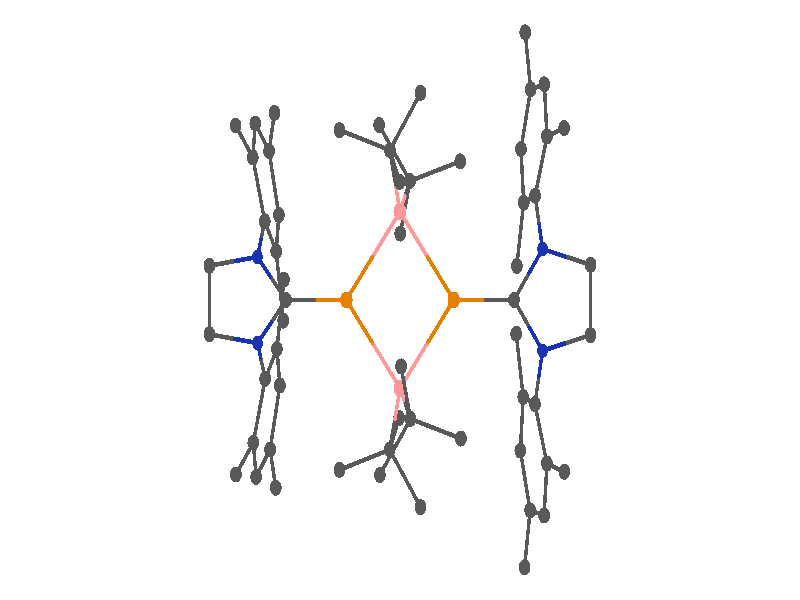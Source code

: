 // 
// Molecular graphics export from VMD 1.9.1
// http://www.ks.uiuc.edu/Research/vmd/
// Requires POV-Ray 3.5 or later
// 
// POV 3.x input script : E:/Users/Kevin Reiter/Documents/GitHub/promotion/daten/cvh/3.pov 
// try povray +W1920 +H1057 -IE:/Users/Kevin Reiter/Documents/GitHub/promotion/daten/cvh/3.pov -OE:/Users/Kevin Reiter/Documents/GitHub/promotion/daten/cvh/3.pov.tga +P +X +A +FT +C
#if (version < 3.5) 
#error "VMD POV3DisplayDevice has been compiled for POV-Ray 3.5 or above.\nPlease upgrade POV-Ray or recompile VMD."
#end 
#declare VMD_clip_on=array[3] {0, 0, 0};
#declare VMD_clip=array[3];
#declare VMD_scaledclip=array[3];
#declare VMD_line_width=0.0020;
#macro VMDC ( C1 )
  texture { pigment { rgbt C1 }}
#end
#macro VMD_point (P1, R1, C1)
  #local T = texture { finish { ambient 1.0 diffuse 0.0 phong 0.0 specular 0.0 } pigment { C1 } }
  #if(VMD_clip_on[2])
  intersection {
    sphere {P1, R1 texture {T} #if(VMD_clip_on[1]) clipped_by {VMD_clip[1]} #end no_shadow}
    VMD_clip[2]
  }
  #else
  sphere {P1, R1 texture {T} #if(VMD_clip_on[1]) clipped_by {VMD_clip[1]} #end no_shadow}
  #end
#end
#macro VMD_line (P1, P2, C1)
  #local T = texture { finish { ambient 1.0 diffuse 0.0 phong 0.0 specular 0.0 } pigment { C1 } }
  #if(VMD_clip_on[2])
  intersection {
    cylinder {P1, P2, VMD_line_width texture {T} #if(VMD_clip_on[1]) clipped_by {VMD_clip[1]} #end no_shadow}
    VMD_clip[2]
  }
  #else
  cylinder {P1, P2, VMD_line_width texture {T} #if(VMD_clip_on[1]) clipped_by {VMD_clip[1]} #end no_shadow}
  #end
#end
#macro VMD_sphere (P1, R1, C1)
  #local T = texture { pigment { C1 } }
  #if(VMD_clip_on[2])
  intersection {
    sphere {P1, R1 texture {T} #if(VMD_clip_on[1]) clipped_by {VMD_clip[1]} #end no_shadow}
    VMD_clip[2]
  }
  #else
  sphere {P1, R1 texture {T} #if(VMD_clip_on[1]) clipped_by {VMD_clip[1]} #end no_shadow}
  #end
#end
#macro VMD_cylinder (P1, P2, R1, C1, O1)
  #local T = texture { pigment { C1 } }
  #if(VMD_clip_on[2])
  intersection {
    cylinder {P1, P2, R1 #if(O1) open #end texture {T} #if(VMD_clip_on[1]) clipped_by {VMD_clip[1]} #end no_shadow}
    VMD_clip[2]
  }
  #else
  cylinder {P1, P2, R1 #if(O1) open #end texture {T} #if(VMD_clip_on[1]) clipped_by {VMD_clip[1]} #end no_shadow}
  #end
#end
#macro VMD_cone (P1, P2, R1, C1)
  #local T = texture { pigment { C1 } }
  #if(VMD_clip_on[2])
  intersection {
    cone {P1, R1, P2, VMD_line_width texture {T} #if(VMD_clip_on[1]) clipped_by {VMD_clip[1]} #end no_shadow}
    VMD_clip[2]
  }
  #else
  cone {P1, R1, P2, VMD_line_width texture {T} #if(VMD_clip_on[1]) clipped_by {VMD_clip[1]} #end no_shadow}
  #end
#end
#macro VMD_triangle (P1, P2, P3, N1, N2, N3, C1)
  #local T = texture { pigment { C1 } }
  smooth_triangle {P1, N1, P2, N2, P3, N3 texture {T} #if(VMD_clip_on[1]) clipped_by {VMD_clip[1]} #end no_shadow}
#end
#macro VMD_tricolor (P1, P2, P3, N1, N2, N3, C1, C2, C3)
  #local NX = P2-P1;
  #local NY = P3-P1;
  #local NZ = vcross(NX, NY);
  #local T = texture { pigment {
    average pigment_map {
      [1 gradient x color_map {[0 rgb 0] [1 C2*3]}]
      [1 gradient y color_map {[0 rgb 0] [1 C3*3]}]
      [1 gradient z color_map {[0 rgb 0] [1 C1*3]}]
    }
    matrix <1.01,0,1,0,1.01,1,0,0,1,-.002,-.002,-1>
    matrix <NX.x,NX.y,NX.z,NY.x,NY.y,NY.z,NZ.x,NZ.y,NZ.z,P1.x,P1.y,P1.z>
  } }
  smooth_triangle {P1, N1, P2, N2, P3, N3 texture {T} #if(VMD_clip_on[1]) clipped_by {VMD_clip[1]} #end no_shadow}
#end
camera {
  orthographic
  location <0.0000, 0.0000, -2.0000>
  look_at <0.0000, 0.0000, 2.0000>
  up <0.0000, 3.0000, 0.0000>
  right <5.4494, 0.0000, 0.0000>
}
light_source { 
  <-0.1000, 0.1000, -1.0000> 
  color rgb<1.000, 1.000, 1.000> 
  parallel 
  point_at <0.0, 0.0, 0.0> 
}
light_source { 
  <1.0000, 2.0000, -0.5000> 
  color rgb<1.000, 1.000, 1.000> 
  parallel 
  point_at <0.0, 0.0, 0.0> 
}
background {
  color rgb<1.000, 1.000, 1.000>
}
#default { texture {
 finish { ambient 0.000 diffuse 0.650 phong 0.1 phong_size 40.000 specular 0.500 }
} }
#declare VMD_line_width=0.0020;
// MoleculeID: 1 ReprID: 0 Beginning CPK
// MoleculeID: 1 ReprID: 0 Beginning VDW
VMD_sphere(<-0.0005,0.4417,0.0837>,0.0250,rgbt<1.000,0.600,0.600,0.000>)
VMD_sphere(<-0.3655,0.0001,-0.0022>,0.0421,rgbt<0.900,0.500,0.000,0.000>)
VMD_sphere(<0.3657,0.0002,0.0015>,0.0421,rgbt<0.900,0.500,0.000,0.000>)
VMD_sphere(<0.0678,0.5948,0.5325>,0.0398,rgbt<0.350,0.350,0.350,0.000>)
VMD_sphere(<-0.0693,0.7492,-0.2772>,0.0398,rgbt<0.350,0.350,0.350,0.000>)
VMD_sphere(<0.0006,-0.4414,-0.0841>,0.0250,rgbt<1.000,0.600,0.600,0.000>)
VMD_sphere(<-0.7760,-0.0001,-0.0032>,0.0398,rgbt<0.350,0.350,0.350,0.000>)
VMD_sphere(<0.7762,0.0003,0.0026>,0.0398,rgbt<0.350,0.350,0.350,0.000>)
VMD_sphere(<0.4103,0.6931,0.5590>,0.0398,rgbt<0.350,0.350,0.350,0.000>)
VMD_sphere(<-0.1425,0.8753,0.6027>,0.0398,rgbt<0.350,0.350,0.350,0.000>)
VMD_sphere(<0.0018,0.3322,0.7652>,0.0398,rgbt<0.350,0.350,0.350,0.000>)
VMD_sphere(<0.1404,1.0362,-0.2387>,0.0398,rgbt<0.350,0.350,0.350,0.000>)
VMD_sphere(<-0.0029,0.5911,-0.5903>,0.0398,rgbt<0.350,0.350,0.350,0.000>)
VMD_sphere(<-0.4121,0.8496,-0.2656>,0.0398,rgbt<0.350,0.350,0.350,0.000>)
VMD_sphere(<0.0721,-0.5946,-0.5324>,0.0398,rgbt<0.350,0.350,0.350,0.000>)
VMD_sphere(<-0.0703,-0.7486,0.2766>,0.0398,rgbt<0.350,0.350,0.350,0.000>)
VMD_sphere(<-0.9713,0.2156,0.1421>,0.0362,rgbt<0.100,0.200,0.700,0.000>)
VMD_sphere(<-0.9703,-0.2158,-0.1498>,0.0362,rgbt<0.100,0.200,0.700,0.000>)
VMD_sphere(<0.9710,0.2544,-0.0540>,0.0362,rgbt<0.100,0.200,0.700,0.000>)
VMD_sphere(<0.9708,-0.2537,0.0603>,0.0362,rgbt<0.100,0.200,0.700,0.000>)
VMD_sphere(<0.0074,-0.3321,-0.7656>,0.0398,rgbt<0.350,0.350,0.350,0.000>)
VMD_sphere(<0.4147,-0.6929,-0.5567>,0.0398,rgbt<0.350,0.350,0.350,0.000>)
VMD_sphere(<-0.1378,-0.8751,-0.6038>,0.0398,rgbt<0.350,0.350,0.350,0.000>)
VMD_sphere(<-0.4128,-0.8496,0.2632>,0.0398,rgbt<0.350,0.350,0.350,0.000>)
VMD_sphere(<0.1401,-1.0354,0.2399>,0.0398,rgbt<0.350,0.350,0.350,0.000>)
VMD_sphere(<-0.0059,-0.5900,0.5899>,0.0398,rgbt<0.350,0.350,0.350,0.000>)
VMD_sphere(<-0.9213,0.3934,0.4195>,0.0398,rgbt<0.350,0.350,0.350,0.000>)
VMD_sphere(<-1.2983,0.1712,0.0396>,0.0398,rgbt<0.350,0.350,0.350,0.000>)
VMD_sphere(<-0.9181,-0.3945,-0.4262>,0.0398,rgbt<0.350,0.350,0.350,0.000>)
VMD_sphere(<-1.2980,-0.1713,-0.0498>,0.0398,rgbt<0.350,0.350,0.350,0.000>)
VMD_sphere(<0.9204,0.5217,-0.2466>,0.0398,rgbt<0.350,0.350,0.350,0.000>)
VMD_sphere(<1.2982,0.1762,0.0249>,0.0398,rgbt<0.350,0.350,0.350,0.000>)
VMD_sphere(<0.9192,-0.5207,0.2530>,0.0398,rgbt<0.350,0.350,0.350,0.000>)
VMD_sphere(<1.2984,-0.1754,-0.0168>,0.0398,rgbt<0.350,0.350,0.350,0.000>)
VMD_sphere(<-0.8434,0.2434,0.7035>,0.0398,rgbt<0.350,0.350,0.350,0.000>)
VMD_sphere(<-1.0028,0.7132,0.4165>,0.0398,rgbt<0.350,0.350,0.350,0.000>)
VMD_sphere(<-0.9993,-0.7143,-0.4228>,0.0398,rgbt<0.350,0.350,0.350,0.000>)
VMD_sphere(<-0.8383,-0.2453,-0.7101>,0.0398,rgbt<0.350,0.350,0.350,0.000>)
VMD_sphere(<1.0010,0.8182,-0.1262>,0.0398,rgbt<0.350,0.350,0.350,0.000>)
VMD_sphere(<0.8427,0.4863,-0.5658>,0.0398,rgbt<0.350,0.350,0.350,0.000>)
VMD_sphere(<0.8395,-0.4850,0.5717>,0.0398,rgbt<0.350,0.350,0.350,0.000>)
VMD_sphere(<1.0008,-0.8173,0.1335>,0.0398,rgbt<0.350,0.350,0.350,0.000>)
VMD_sphere(<-0.8253,0.4245,0.9752>,0.0398,rgbt<0.350,0.350,0.350,0.000>)
VMD_sphere(<-0.7954,-0.1035,0.7217>,0.0398,rgbt<0.350,0.350,0.350,0.000>)
VMD_sphere(<-0.9855,0.8825,0.6960>,0.0398,rgbt<0.350,0.350,0.350,0.000>)
VMD_sphere(<-1.1197,0.8723,0.1253>,0.0398,rgbt<0.350,0.350,0.350,0.000>)
VMD_sphere(<-0.9800,-0.8844,-0.7017>,0.0398,rgbt<0.350,0.350,0.350,0.000>)
VMD_sphere(<-1.1181,-0.8726,-0.1319>,0.0398,rgbt<0.350,0.350,0.350,0.000>)
VMD_sphere(<-0.8183,-0.4271,-0.9811>,0.0398,rgbt<0.350,0.350,0.350,0.000>)
VMD_sphere(<-0.7906,0.1017,-0.7291>,0.0398,rgbt<0.350,0.350,0.350,0.000>)
VMD_sphere(<1.1176,0.8594,0.2031>,0.0398,rgbt<0.350,0.350,0.350,0.000>)
VMD_sphere(<0.9831,1.0783,-0.3239>,0.0398,rgbt<0.350,0.350,0.350,0.000>)
VMD_sphere(<0.7955,0.1702,-0.7103>,0.0398,rgbt<0.350,0.350,0.350,0.000>)
VMD_sphere(<0.8240,0.7545,-0.7520>,0.0398,rgbt<0.350,0.350,0.350,0.000>)
VMD_sphere(<0.7912,-0.1688,0.7155>,0.0398,rgbt<0.350,0.350,0.350,0.000>)
VMD_sphere(<0.8197,-0.7529,0.7581>,0.0398,rgbt<0.350,0.350,0.350,0.000>)
VMD_sphere(<1.1194,-0.8589,-0.1950>,0.0398,rgbt<0.350,0.350,0.350,0.000>)
VMD_sphere(<0.9818,-1.0772,0.3315>,0.0398,rgbt<0.350,0.350,0.350,0.000>)
VMD_sphere(<-0.8919,0.7446,0.9770>,0.0398,rgbt<0.350,0.350,0.350,0.000>)
VMD_sphere(<-0.8847,-0.7473,-0.9825>,0.0398,rgbt<0.350,0.350,0.350,0.000>)
VMD_sphere(<0.8897,1.0531,-0.6360>,0.0398,rgbt<0.350,0.350,0.350,0.000>)
VMD_sphere(<0.8864,-1.0517,0.6429>,0.0398,rgbt<0.350,0.350,0.350,0.000>)
VMD_sphere(<-0.8557,0.9354,1.2702>,0.0398,rgbt<0.350,0.350,0.350,0.000>)
VMD_sphere(<-0.8464,-0.9390,-1.2748>,0.0398,rgbt<0.350,0.350,0.350,0.000>)
VMD_sphere(<0.8528,1.3382,-0.8386>,0.0398,rgbt<0.350,0.350,0.350,0.000>)
VMD_sphere(<0.8484,-1.3365,0.8456>,0.0398,rgbt<0.350,0.350,0.350,0.000>)
VMD_cylinder(<-0.000503727,0.441728,0.0837237>,<-0.183011,0.22092,0.0407605>0.0117,rgbt<1.000,0.600,0.600,0.000>,1)
VMD_cylinder(<-0.000503727,0.441728,0.0837237>,<0.182575,0.220989,0.0426126>0.0117,rgbt<1.000,0.600,0.600,0.000>,1)
VMD_cylinder(<-0.000503727,0.441728,0.0837237>,<-0.0349262,0.595448,-0.0967209>0.0117,rgbt<1.000,0.600,0.600,0.000>,1)
VMD_cylinder(<-0.000503727,0.441728,0.0837237>,<0.033672,0.51825,0.308121>0.0117,rgbt<1.000,0.600,0.600,0.000>,1)
VMD_cylinder(<-0.365518,0.0001124,-0.00220276>,<-0.570776,2.12784e-006,-0.00269971>0.0117,rgbt<0.900,0.500,0.000,0.000>,1)
VMD_cylinder(<-0.365518,0.0001124,-0.00220276>,<-0.183011,0.22092,0.0407605>0.0117,rgbt<0.900,0.500,0.000,0.000>,1)
VMD_cylinder(<-0.365518,0.0001124,-0.00220276>,<-0.182467,-0.22066,-0.0431627>0.0117,rgbt<0.900,0.500,0.000,0.000>,1)
VMD_cylinder(<0.365654,0.000249242,0.00150154>,<0.570916,0.000295081,0.00203904>0.0117,rgbt<0.900,0.500,0.000,0.000>,1)
VMD_cylinder(<0.365654,0.000249242,0.00150154>,<0.182575,0.220989,0.0426126>0.0117,rgbt<0.900,0.500,0.000,0.000>,1)
VMD_cylinder(<0.365654,0.000249242,0.00150154>,<0.183119,-0.220592,-0.0413105>0.0117,rgbt<0.900,0.500,0.000,0.000>,1)
VMD_cylinder(<0.0678478,0.594773,0.532517>,<0.0348114,0.463494,0.64886>0.0117,rgbt<0.350,0.350,0.350,0.000>,1)
VMD_cylinder(<0.0678478,0.594773,0.532517>,<0.239094,0.643946,0.545748>0.0117,rgbt<0.350,0.350,0.350,0.000>,1)
VMD_cylinder(<0.0678478,0.594773,0.532517>,<-0.0373191,0.735033,0.567627>0.0117,rgbt<0.350,0.350,0.350,0.000>,1)
VMD_cylinder(<0.0678478,0.594773,0.532517>,<0.033672,0.51825,0.308121>0.0117,rgbt<0.350,0.350,0.350,0.000>,1)
VMD_cylinder(<-0.0693486,0.749169,-0.277166>,<-0.240705,0.7994,-0.271381>0.0117,rgbt<0.350,0.350,0.350,0.000>,1)
VMD_cylinder(<-0.0693486,0.749169,-0.277166>,<0.0355407,0.892679,-0.257955>0.0117,rgbt<0.350,0.350,0.350,0.000>,1)
VMD_cylinder(<-0.0693486,0.749169,-0.277166>,<-0.0361143,0.670155,-0.433728>0.0117,rgbt<0.350,0.350,0.350,0.000>,1)
VMD_cylinder(<-0.0693486,0.749169,-0.277166>,<-0.0349262,0.595448,-0.0967209>0.0117,rgbt<0.350,0.350,0.350,0.000>,1)
VMD_cylinder(<0.000584838,-0.441433,-0.0841226>,<-0.182467,-0.22066,-0.0431627>0.0117,rgbt<1.000,0.600,0.600,0.000>,1)
VMD_cylinder(<0.000584838,-0.441433,-0.0841226>,<0.183119,-0.220592,-0.0413105>0.0117,rgbt<1.000,0.600,0.600,0.000>,1)
VMD_cylinder(<0.000584838,-0.441433,-0.0841226>,<-0.0348693,-0.595006,0.0962523>0.0117,rgbt<1.000,0.600,0.600,0.000>,1)
VMD_cylinder(<0.000584838,-0.441433,-0.0841226>,<0.0363364,-0.517992,-0.308262>0.0117,rgbt<1.000,0.600,0.600,0.000>,1)
VMD_cylinder(<-0.776033,-0.000108152,-0.00319666>,<-0.873668,0.107727,0.0694458>0.0117,rgbt<0.350,0.350,0.350,0.000>,1)
VMD_cylinder(<-0.776033,-0.000108152,-0.00319666>,<-0.873157,-0.107939,-0.0764933>0.0117,rgbt<0.350,0.350,0.350,0.000>,1)
VMD_cylinder(<-0.776033,-0.000108152,-0.00319666>,<-0.570776,2.12784e-006,-0.00269971>0.0117,rgbt<0.350,0.350,0.350,0.000>,1)
VMD_cylinder(<0.776179,0.000340921,0.00257655>,<0.570916,0.000295081,0.00203904>0.0117,rgbt<0.350,0.350,0.350,0.000>,1)
VMD_cylinder(<0.776179,0.000340921,0.00257655>,<0.873497,-0.126675,0.0314348>0.0117,rgbt<0.350,0.350,0.350,0.000>,1)
VMD_cylinder(<0.776179,0.000340921,0.00257655>,<0.873612,0.127384,-0.0256938>0.0117,rgbt<0.350,0.350,0.350,0.000>,1)
VMD_cylinder(<0.41034,0.693119,0.55898>,<0.239094,0.643946,0.545748>0.0117,rgbt<0.350,0.350,0.350,0.000>,1)
VMD_cylinder(<-0.142486,0.875293,0.602737>,<-0.0373191,0.735033,0.567627>0.0117,rgbt<0.350,0.350,0.350,0.000>,1)
VMD_cylinder(<0.00177505,0.332215,0.765203>,<0.0348114,0.463494,0.64886>0.0117,rgbt<0.350,0.350,0.350,0.000>,1)
VMD_cylinder(<0.14043,1.03619,-0.238745>,<0.0355407,0.892679,-0.257955>0.0117,rgbt<0.350,0.350,0.350,0.000>,1)
VMD_cylinder(<-0.00287998,0.591141,-0.590291>,<-0.0361143,0.670155,-0.433728>0.0117,rgbt<0.350,0.350,0.350,0.000>,1)
VMD_cylinder(<-0.41206,0.849632,-0.265597>,<-0.240705,0.7994,-0.271381>0.0117,rgbt<0.350,0.350,0.350,0.000>,1)
VMD_cylinder(<0.0720879,-0.594551,-0.532401>,<-0.032854,-0.734829,-0.568096>0.0117,rgbt<0.350,0.350,0.350,0.000>,1)
VMD_cylinder(<0.0720879,-0.594551,-0.532401>,<0.0397268,-0.463339,-0.649011>0.0117,rgbt<0.350,0.350,0.350,0.000>,1)
VMD_cylinder(<0.0720879,-0.594551,-0.532401>,<0.243415,-0.64372,-0.54456>0.0117,rgbt<0.350,0.350,0.350,0.000>,1)
VMD_cylinder(<0.0720879,-0.594551,-0.532401>,<0.0363364,-0.517992,-0.308262>0.0117,rgbt<0.350,0.350,0.350,0.000>,1)
VMD_cylinder(<-0.0703234,-0.748579,0.276627>,<-0.241549,-0.799109,0.269926>0.0117,rgbt<0.350,0.350,0.350,0.000>,1)
VMD_cylinder(<-0.0703234,-0.748579,0.276627>,<0.0348799,-0.891969,0.258264>0.0117,rgbt<0.350,0.350,0.350,0.000>,1)
VMD_cylinder(<-0.0703234,-0.748579,0.276627>,<-0.0381075,-0.669285,0.433264>0.0117,rgbt<0.350,0.350,0.350,0.000>,1)
VMD_cylinder(<-0.0703234,-0.748579,0.276627>,<-0.0348693,-0.595006,0.0962523>0.0117,rgbt<0.350,0.350,0.350,0.000>,1)
VMD_cylinder(<-0.971304,0.215561,0.142088>,<-0.873668,0.107727,0.0694458>0.0117,rgbt<0.100,0.200,0.700,0.000>,1)
VMD_cylinder(<-0.971304,0.215561,0.142088>,<-0.946321,0.304478,0.280791>0.0117,rgbt<0.100,0.200,0.700,0.000>,1)
VMD_cylinder(<-0.971304,0.215561,0.142088>,<-1.13481,0.193394,0.0908377>0.0117,rgbt<0.100,0.200,0.700,0.000>,1)
VMD_cylinder(<-0.97028,-0.21577,-0.14979>,<-1.13416,-0.193554,-0.0998031>0.0117,rgbt<0.100,0.200,0.700,0.000>,1)
VMD_cylinder(<-0.97028,-0.21577,-0.14979>,<-0.873157,-0.107939,-0.0764933>0.0117,rgbt<0.100,0.200,0.700,0.000>,1)
VMD_cylinder(<-0.97028,-0.21577,-0.14979>,<-0.944204,-0.305111,-0.288017>0.0117,rgbt<0.100,0.200,0.700,0.000>,1)
VMD_cylinder(<0.971045,0.254427,-0.0539641>,<0.945713,0.388047,-0.150271>0.0117,rgbt<0.100,0.200,0.700,0.000>,1)
VMD_cylinder(<0.971045,0.254427,-0.0539641>,<0.873612,0.127384,-0.0256938>0.0117,rgbt<0.100,0.200,0.700,0.000>,1)
VMD_cylinder(<0.971045,0.254427,-0.0539641>,<1.13465,0.215316,-0.0145274>0.0117,rgbt<0.100,0.200,0.700,0.000>,1)
VMD_cylinder(<0.970815,-0.253691,0.060293>,<0.873497,-0.126675,0.0314348>0.0117,rgbt<0.100,0.200,0.700,0.000>,1)
VMD_cylinder(<0.970815,-0.253691,0.060293>,<1.13461,-0.214529,0.0217228>0.0117,rgbt<0.100,0.200,0.700,0.000>,1)
VMD_cylinder(<0.970815,-0.253691,0.060293>,<0.945019,-0.387183,0.156651>0.0117,rgbt<0.100,0.200,0.700,0.000>,1)
VMD_cylinder(<0.00736562,-0.332128,-0.76562>,<0.0397268,-0.463339,-0.649011>0.0117,rgbt<0.350,0.350,0.350,0.000>,1)
VMD_cylinder(<0.414742,-0.69289,-0.556718>,<0.243415,-0.64372,-0.54456>0.0117,rgbt<0.350,0.350,0.350,0.000>,1)
VMD_cylinder(<-0.137796,-0.875108,-0.603792>,<-0.032854,-0.734829,-0.568096>0.0117,rgbt<0.350,0.350,0.350,0.000>,1)
VMD_cylinder(<-0.412775,-0.849639,0.263226>,<-0.241549,-0.799109,0.269926>0.0117,rgbt<0.350,0.350,0.350,0.000>,1)
VMD_cylinder(<0.140083,-1.03536,0.239901>,<0.0348799,-0.891969,0.258264>0.0117,rgbt<0.350,0.350,0.350,0.000>,1)
VMD_cylinder(<-0.00589172,-0.58999,0.589901>,<-0.0381075,-0.669285,0.433264>0.0117,rgbt<0.350,0.350,0.350,0.000>,1)
VMD_cylinder(<-0.921337,0.393395,0.419494>,<-0.882362,0.318408,0.561484>0.0117,rgbt<0.350,0.350,0.350,0.000>,1)
VMD_cylinder(<-0.921337,0.393395,0.419494>,<-0.962068,0.5533,0.417989>0.0117,rgbt<0.350,0.350,0.350,0.000>,1)
VMD_cylinder(<-0.921337,0.393395,0.419494>,<-0.946321,0.304478,0.280791>0.0117,rgbt<0.350,0.350,0.350,0.000>,1)
VMD_cylinder(<-1.29832,0.171226,0.0395872>,<-1.29818,-5.53079e-005,-0.00511451>0.0117,rgbt<0.350,0.350,0.350,0.000>,1)
VMD_cylinder(<-1.29832,0.171226,0.0395872>,<-1.13481,0.193394,0.0908377>0.0117,rgbt<0.350,0.350,0.350,0.000>,1)
VMD_cylinder(<-0.918127,-0.394451,-0.426244>,<-0.958727,-0.554383,-0.42452>0.0117,rgbt<0.350,0.350,0.350,0.000>,1)
VMD_cylinder(<-0.918127,-0.394451,-0.426244>,<-0.878228,-0.319859,-0.568187>0.0117,rgbt<0.350,0.350,0.350,0.000>,1)
VMD_cylinder(<-0.918127,-0.394451,-0.426244>,<-0.944204,-0.305111,-0.288017>0.0117,rgbt<0.350,0.350,0.350,0.000>,1)
VMD_cylinder(<-1.29804,-0.171337,-0.0498161>,<-1.29818,-5.53079e-005,-0.00511451>0.0117,rgbt<0.350,0.350,0.350,0.000>,1)
VMD_cylinder(<-1.29804,-0.171337,-0.0498161>,<-1.13416,-0.193554,-0.0998031>0.0117,rgbt<0.350,0.350,0.350,0.000>,1)
VMD_cylinder(<0.920381,0.521667,-0.246578>,<0.945713,0.388047,-0.150271>0.0117,rgbt<0.350,0.350,0.350,0.000>,1)
VMD_cylinder(<0.920381,0.521667,-0.246578>,<0.960678,0.669929,-0.186385>0.0117,rgbt<0.350,0.350,0.350,0.000>,1)
VMD_cylinder(<0.920381,0.521667,-0.246578>,<0.881519,0.504007,-0.406204>0.0117,rgbt<0.350,0.350,0.350,0.000>,1)
VMD_cylinder(<1.29825,0.176205,0.0249092>,<1.29833,0.000418531,0.00403088>0.0117,rgbt<0.350,0.350,0.350,0.000>,1)
VMD_cylinder(<1.29825,0.176205,0.0249092>,<1.13465,0.215316,-0.0145274>0.0117,rgbt<0.350,0.350,0.350,0.000>,1)
VMD_cylinder(<0.919223,-0.520675,0.253008>,<0.879339,-0.502832,0.412363>0.0117,rgbt<0.350,0.350,0.350,0.000>,1)
VMD_cylinder(<0.919223,-0.520675,0.253008>,<0.945019,-0.387183,0.156651>0.0117,rgbt<0.350,0.350,0.350,0.000>,1)
VMD_cylinder(<0.919223,-0.520675,0.253008>,<0.960006,-0.668993,0.193275>0.0117,rgbt<0.350,0.350,0.350,0.000>,1)
VMD_cylinder(<1.29841,-0.175368,-0.0168475>,<1.13461,-0.214529,0.0217228>0.0117,rgbt<0.350,0.350,0.350,0.000>,1)
VMD_cylinder(<1.29841,-0.175368,-0.0168475>,<1.29833,0.000418531,0.00403088>0.0117,rgbt<0.350,0.350,0.350,0.000>,1)
VMD_cylinder(<-0.843387,0.24342,0.703473>,<-0.882362,0.318408,0.561484>0.0117,rgbt<0.350,0.350,0.350,0.000>,1)
VMD_cylinder(<-0.843387,0.24342,0.703473>,<-0.834361,0.333949,0.839313>0.0117,rgbt<0.350,0.350,0.350,0.000>,1)
VMD_cylinder(<-0.843387,0.24342,0.703473>,<-0.819388,0.0699485,0.712589>0.0117,rgbt<0.350,0.350,0.350,0.000>,1)
VMD_cylinder(<-1.0028,0.713204,0.416484>,<-0.994146,0.797849,0.556238>0.0117,rgbt<0.350,0.350,0.350,0.000>,1)
VMD_cylinder(<-1.0028,0.713204,0.416484>,<-1.06124,0.79276,0.270892>0.0117,rgbt<0.350,0.350,0.350,0.000>,1)
VMD_cylinder(<-1.0028,0.713204,0.416484>,<-0.962068,0.5533,0.417989>0.0117,rgbt<0.350,0.350,0.350,0.000>,1)
VMD_cylinder(<-0.999328,-0.714316,-0.422795>,<-0.958727,-0.554383,-0.42452>0.0117,rgbt<0.350,0.350,0.350,0.000>,1)
VMD_cylinder(<-0.999328,-0.714316,-0.422795>,<-1.0587,-0.793474,-0.277363>0.0117,rgbt<0.350,0.350,0.350,0.000>,1)
VMD_cylinder(<-0.999328,-0.714316,-0.422795>,<-0.989671,-0.799373,-0.562234>0.0117,rgbt<0.350,0.350,0.350,0.000>,1)
VMD_cylinder(<-0.838329,-0.245267,-0.710131>,<-0.878228,-0.319859,-0.568187>0.0117,rgbt<0.350,0.350,0.350,0.000>,1)
VMD_cylinder(<-0.838329,-0.245267,-0.710131>,<-0.814474,-0.0717887,-0.719597>0.0117,rgbt<0.350,0.350,0.350,0.000>,1)
VMD_cylinder(<-0.838329,-0.245267,-0.710131>,<-0.828303,-0.336199,-0.845629>0.0117,rgbt<0.350,0.350,0.350,0.000>,1)
VMD_cylinder(<1.00098,0.818191,-0.126191>,<1.05928,0.838808,0.0384782>0.0117,rgbt<0.350,0.350,0.350,0.000>,1)
VMD_cylinder(<1.00098,0.818191,-0.126191>,<0.992018,0.948254,-0.22506>0.0117,rgbt<0.350,0.350,0.350,0.000>,1)
VMD_cylinder(<1.00098,0.818191,-0.126191>,<0.960678,0.669929,-0.186385>0.0117,rgbt<0.350,0.350,0.350,0.000>,1)
VMD_cylinder(<0.842657,0.486346,-0.56583>,<0.819094,0.328292,-0.638045>0.0117,rgbt<0.350,0.350,0.350,0.000>,1)
VMD_cylinder(<0.842657,0.486346,-0.56583>,<0.833326,0.620434,-0.658901>0.0117,rgbt<0.350,0.350,0.350,0.000>,1)
VMD_cylinder(<0.842657,0.486346,-0.56583>,<0.881519,0.504007,-0.406204>0.0117,rgbt<0.350,0.350,0.350,0.000>,1)
VMD_cylinder(<0.839455,-0.484988,0.571718>,<0.879339,-0.502832,0.412363>0.0117,rgbt<0.350,0.350,0.350,0.000>,1)
VMD_cylinder(<0.839455,-0.484988,0.571718>,<0.829593,-0.618968,0.664894>0.0117,rgbt<0.350,0.350,0.350,0.000>,1)
VMD_cylinder(<0.839455,-0.484988,0.571718>,<0.815352,-0.32687,0.643618>0.0117,rgbt<0.350,0.350,0.350,0.000>,1)
VMD_cylinder(<1.00079,-0.817312,0.133541>,<1.06011,-0.838121,-0.030743>0.0117,rgbt<0.350,0.350,0.350,0.000>,1)
VMD_cylinder(<1.00079,-0.817312,0.133541>,<0.991302,-0.947248,0.232523>0.0117,rgbt<0.350,0.350,0.350,0.000>,1)
VMD_cylinder(<1.00079,-0.817312,0.133541>,<0.960006,-0.668993,0.193275>0.0117,rgbt<0.350,0.350,0.350,0.000>,1)
VMD_cylinder(<-0.825334,0.424478,0.975153>,<-0.858638,0.584555,0.976084>0.0117,rgbt<0.350,0.350,0.350,0.000>,1)
VMD_cylinder(<-0.825334,0.424478,0.975153>,<-0.834361,0.333949,0.839313>0.0117,rgbt<0.350,0.350,0.350,0.000>,1)
VMD_cylinder(<-0.795389,-0.103523,0.721705>,<-0.819388,0.0699485,0.712589>0.0117,rgbt<0.350,0.350,0.350,0.000>,1)
VMD_cylinder(<-0.985494,0.882493,0.695992>,<-0.994146,0.797849,0.556238>0.0117,rgbt<0.350,0.350,0.350,0.000>,1)
VMD_cylinder(<-0.985494,0.882493,0.695992>,<-0.938718,0.813562,0.836504>0.0117,rgbt<0.350,0.350,0.350,0.000>,1)
VMD_cylinder(<-1.11968,0.872316,0.1253>,<-1.06124,0.79276,0.270892>0.0117,rgbt<0.350,0.350,0.350,0.000>,1)
VMD_cylinder(<-0.980014,-0.88443,-0.701672>,<-0.989671,-0.799373,-0.562234>0.0117,rgbt<0.350,0.350,0.350,0.000>,1)
VMD_cylinder(<-0.980014,-0.88443,-0.701672>,<-0.932345,-0.815884,-0.842072>0.0117,rgbt<0.350,0.350,0.350,0.000>,1)
VMD_cylinder(<-1.11807,-0.872633,-0.13193>,<-1.0587,-0.793474,-0.277363>0.0117,rgbt<0.350,0.350,0.350,0.000>,1)
VMD_cylinder(<-0.818277,-0.427131,-0.981128>,<-0.828303,-0.336199,-0.845629>0.0117,rgbt<0.350,0.350,0.350,0.000>,1)
VMD_cylinder(<-0.818277,-0.427131,-0.981128>,<-0.851477,-0.587234,-0.981799>0.0117,rgbt<0.350,0.350,0.350,0.000>,1)
VMD_cylinder(<-0.790619,0.101689,-0.729063>,<-0.814474,-0.0717887,-0.719597>0.0117,rgbt<0.350,0.350,0.350,0.000>,1)
VMD_cylinder(<1.11758,0.859425,0.203147>,<1.05928,0.838808,0.0384782>0.0117,rgbt<0.350,0.350,0.350,0.000>,1)
VMD_cylinder(<0.98306,1.07832,-0.323929>,<0.9364,1.06572,-0.479964>0.0117,rgbt<0.350,0.350,0.350,0.000>,1)
VMD_cylinder(<0.98306,1.07832,-0.323929>,<0.992018,0.948254,-0.22506>0.0117,rgbt<0.350,0.350,0.350,0.000>,1)
VMD_cylinder(<0.79553,0.170238,-0.71026>,<0.819094,0.328292,-0.638045>0.0117,rgbt<0.350,0.350,0.350,0.000>,1)
VMD_cylinder(<0.823994,0.754523,-0.751972>,<0.833326,0.620434,-0.658901>0.0117,rgbt<0.350,0.350,0.350,0.000>,1)
VMD_cylinder(<0.823994,0.754523,-0.751972>,<0.856867,0.903827,-0.693985>0.0117,rgbt<0.350,0.350,0.350,0.000>,1)
VMD_cylinder(<0.79125,-0.168753,0.715517>,<0.815352,-0.32687,0.643618>0.0117,rgbt<0.350,0.350,0.350,0.000>,1)
VMD_cylinder(<0.819732,-0.752949,0.75807>,<0.829593,-0.618968,0.664894>0.0117,rgbt<0.350,0.350,0.350,0.000>,1)
VMD_cylinder(<0.819732,-0.752949,0.75807>,<0.853072,-0.902306,0.700494>0.0117,rgbt<0.350,0.350,0.350,0.000>,1)
VMD_cylinder(<1.11942,-0.85893,-0.195027>,<1.06011,-0.838121,-0.030743>0.0117,rgbt<0.350,0.350,0.350,0.000>,1)
VMD_cylinder(<0.981814,-1.07718,0.331505>,<0.934114,-1.06442,0.487212>0.0117,rgbt<0.350,0.350,0.350,0.000>,1)
VMD_cylinder(<0.981814,-1.07718,0.331505>,<0.991302,-0.947248,0.232523>0.0117,rgbt<0.350,0.350,0.350,0.000>,1)
VMD_cylinder(<-0.891942,0.744631,0.977015>,<-0.938718,0.813562,0.836504>0.0117,rgbt<0.350,0.350,0.350,0.000>,1)
VMD_cylinder(<-0.891942,0.744631,0.977015>,<-0.858638,0.584555,0.976084>0.0117,rgbt<0.350,0.350,0.350,0.000>,1)
VMD_cylinder(<-0.891942,0.744631,0.977015>,<-0.873805,0.840009,1.1236>0.0117,rgbt<0.350,0.350,0.350,0.000>,1)
VMD_cylinder(<-0.884677,-0.747338,-0.982471>,<-0.865517,-0.843144,-1.12864>0.0117,rgbt<0.350,0.350,0.350,0.000>,1)
VMD_cylinder(<-0.884677,-0.747338,-0.982471>,<-0.851477,-0.587234,-0.981799>0.0117,rgbt<0.350,0.350,0.350,0.000>,1)
VMD_cylinder(<-0.884677,-0.747338,-0.982471>,<-0.932345,-0.815884,-0.842072>0.0117,rgbt<0.350,0.350,0.350,0.000>,1)
VMD_cylinder(<0.88974,1.05313,-0.635999>,<0.9364,1.06572,-0.479964>0.0117,rgbt<0.350,0.350,0.350,0.000>,1)
VMD_cylinder(<0.88974,1.05313,-0.635999>,<0.871284,1.19566,-0.737281>0.0117,rgbt<0.350,0.350,0.350,0.000>,1)
VMD_cylinder(<0.88974,1.05313,-0.635999>,<0.856867,0.903827,-0.693985>0.0117,rgbt<0.350,0.350,0.350,0.000>,1)
VMD_cylinder(<0.886413,-1.05166,0.642918>,<0.867388,-1.19407,0.744266>0.0117,rgbt<0.350,0.350,0.350,0.000>,1)
VMD_cylinder(<0.886413,-1.05166,0.642918>,<0.853072,-0.902306,0.700494>0.0117,rgbt<0.350,0.350,0.350,0.000>,1)
VMD_cylinder(<0.886413,-1.05166,0.642918>,<0.934114,-1.06442,0.487212>0.0117,rgbt<0.350,0.350,0.350,0.000>,1)
VMD_cylinder(<-0.855668,0.935386,1.27018>,<-0.873805,0.840009,1.1236>0.0117,rgbt<0.350,0.350,0.350,0.000>,1)
VMD_cylinder(<-0.846358,-0.93895,-1.27482>,<-0.865517,-0.843144,-1.12864>0.0117,rgbt<0.350,0.350,0.350,0.000>,1)
VMD_cylinder(<0.852828,1.33819,-0.838564>,<0.871284,1.19566,-0.737281>0.0117,rgbt<0.350,0.350,0.350,0.000>,1)
VMD_cylinder(<0.848363,-1.33648,0.845614>,<0.867388,-1.19407,0.744266>0.0117,rgbt<0.350,0.350,0.350,0.000>,1)
// MoleculeID: 1 ReprID: 1 Beginning CPK
// MoleculeID: 1 ReprID: 1 Beginning VDW
VMD_sphere(<-0.0005,0.4417,0.0837>,0.0438,rgbt<1.000,0.600,0.600,0.000>)
VMD_sphere(<0.0006,-0.4414,-0.0841>,0.0438,rgbt<1.000,0.600,0.600,0.000>)
// End of POV-Ray 3.x generation 
